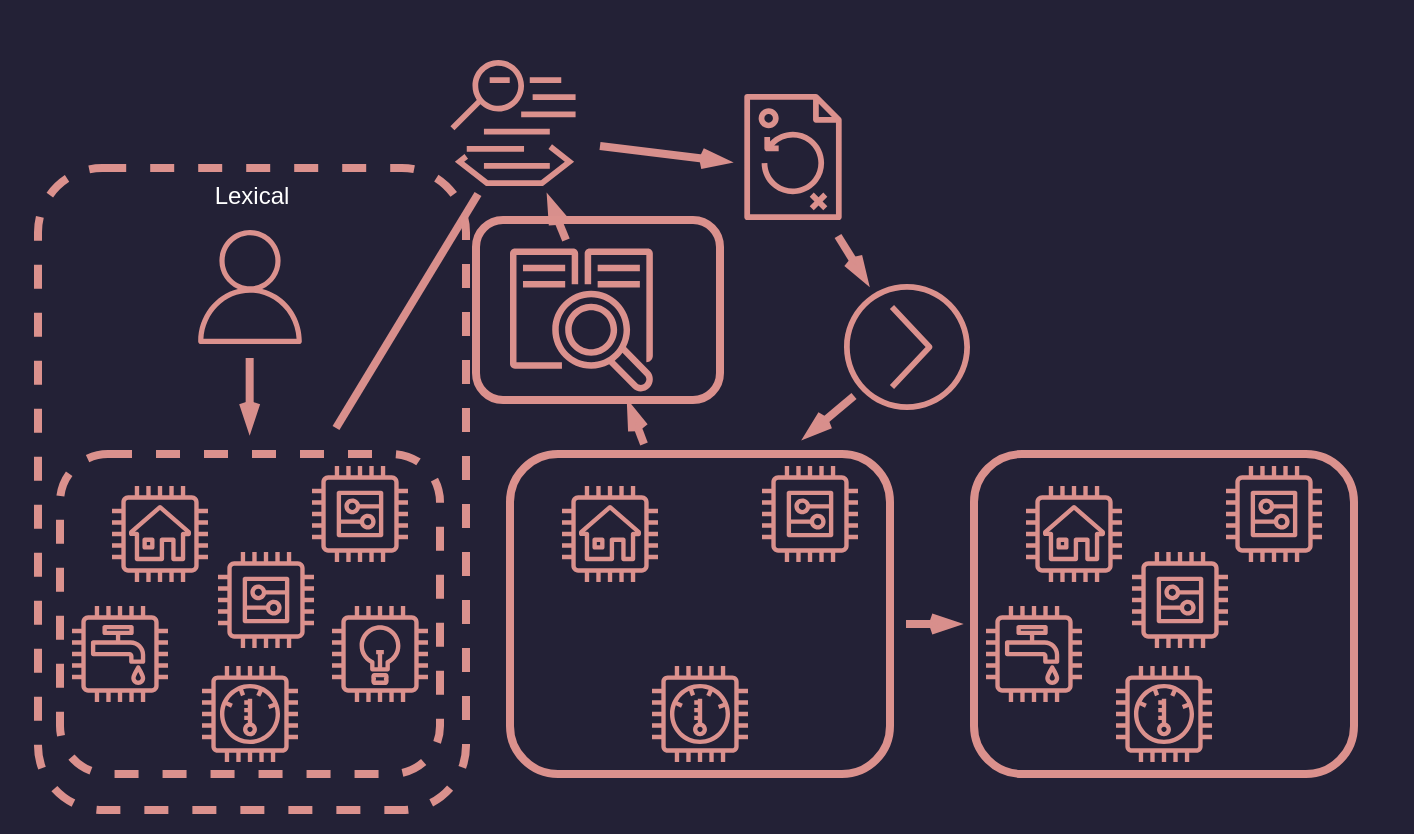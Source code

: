 <mxfile version="22.1.21" type="device">
  <diagram name="Page-1" id="ew7vi9b7o_5ddHdVxSJt">
    <mxGraphModel dx="986" dy="626" grid="0" gridSize="10" guides="1" tooltips="1" connect="1" arrows="1" fold="1" page="1" pageScale="1" pageWidth="850" pageHeight="1100" math="0" shadow="0">
      <root>
        <mxCell id="0" />
        <mxCell id="1" parent="0" />
        <mxCell id="D8u4EcH5o9218SHO7Xat-1" value="" style="group;fillColor=#232136;strokeColor=#232136;strokeWidth=60;container=0;" parent="1" vertex="1" connectable="0">
          <mxGeometry x="91" y="275" width="647" height="357" as="geometry" />
        </mxCell>
        <mxCell id="D8u4EcH5o9218SHO7Xat-2" value="" style="sketch=0;outlineConnect=0;fontColor=#232F3E;gradientColor=none;fillColor=#DB918D;strokeColor=none;dashed=0;verticalLabelPosition=bottom;verticalAlign=top;align=center;html=1;fontSize=12;fontStyle=0;aspect=fixed;pointerEvents=1;shape=mxgraph.aws4.user;container=0;fillStyle=auto;" parent="1" vertex="1">
          <mxGeometry x="157.5" y="360" width="57" height="57" as="geometry" />
        </mxCell>
        <mxCell id="D8u4EcH5o9218SHO7Xat-3" value="" style="endArrow=openThin;html=1;rounded=0;labelBackgroundColor=default;strokeColor=#D88F8C;strokeWidth=4;align=center;verticalAlign=middle;fontFamily=Helvetica;fontSize=11;fontColor=default;shape=connector;endFill=0;" parent="1" edge="1">
          <mxGeometry width="50" height="50" relative="1" as="geometry">
            <mxPoint x="185.83" y="424" as="sourcePoint" />
            <mxPoint x="185.83" y="461" as="targetPoint" />
          </mxGeometry>
        </mxCell>
        <mxCell id="D8u4EcH5o9218SHO7Xat-4" value="" style="endArrow=none;html=1;rounded=0;labelBackgroundColor=default;strokeColor=#D88F8C;strokeWidth=4;align=center;verticalAlign=middle;fontFamily=Helvetica;fontSize=11;fontColor=default;shape=connector;" parent="1" edge="1">
          <mxGeometry width="50" height="50" relative="1" as="geometry">
            <mxPoint x="229" y="459" as="sourcePoint" />
            <mxPoint x="300" y="342" as="targetPoint" />
          </mxGeometry>
        </mxCell>
        <mxCell id="D8u4EcH5o9218SHO7Xat-5" value="" style="sketch=0;outlineConnect=0;fontColor=#232F3E;gradientColor=none;fillColor=#DB918D;strokeColor=#DB918D;dashed=0;verticalLabelPosition=bottom;verticalAlign=top;align=center;html=1;fontSize=12;fontStyle=0;aspect=fixed;pointerEvents=1;shape=mxgraph.aws4.action;fontFamily=Helvetica;container=0;rotation=0;" parent="1" vertex="1">
          <mxGeometry x="483" y="387" width="63" height="63" as="geometry" />
        </mxCell>
        <mxCell id="D8u4EcH5o9218SHO7Xat-6" value="" style="endArrow=openThin;html=1;rounded=0;labelBackgroundColor=default;strokeColor=#D88F8C;strokeWidth=4;align=center;verticalAlign=middle;fontFamily=Helvetica;fontSize=11;fontColor=default;shape=connector;endFill=0;" parent="1" edge="1">
          <mxGeometry width="50" height="50" relative="1" as="geometry">
            <mxPoint x="344" y="365" as="sourcePoint" />
            <mxPoint x="335" y="343" as="targetPoint" />
          </mxGeometry>
        </mxCell>
        <mxCell id="D8u4EcH5o9218SHO7Xat-7" value="" style="sketch=0;outlineConnect=0;fontColor=#232F3E;gradientColor=none;fillColor=#DB918D;strokeColor=none;dashed=0;verticalLabelPosition=bottom;verticalAlign=top;align=center;html=1;fontSize=12;fontStyle=0;aspect=fixed;shape=mxgraph.aws4.application_discovery_service_aws_agentless_collector;rotation=0;container=0;" parent="1" vertex="1">
          <mxGeometry x="316" y="369" width="72" height="72" as="geometry" />
        </mxCell>
        <mxCell id="D8u4EcH5o9218SHO7Xat-8" value="" style="sketch=0;outlineConnect=0;fontColor=#232F3E;gradientColor=none;fillColor=#DB918D;strokeColor=none;dashed=0;verticalLabelPosition=bottom;verticalAlign=top;align=center;html=1;fontSize=12;fontStyle=0;aspect=fixed;shape=mxgraph.aws4.mainframe_modernization_analyzer;rotation=0;container=0;" parent="1" vertex="1">
          <mxGeometry x="286" y="275" width="63" height="63" as="geometry" />
        </mxCell>
        <mxCell id="D8u4EcH5o9218SHO7Xat-9" value="" style="sketch=0;outlineConnect=0;fontColor=#232F3E;gradientColor=none;fillColor=#DB918D;strokeColor=#DB918D;dashed=0;verticalLabelPosition=bottom;verticalAlign=top;align=center;html=1;fontSize=12;fontStyle=0;aspect=fixed;pointerEvents=1;shape=mxgraph.aws4.backup_plan;fontFamily=Helvetica;container=0;rotation=0;" parent="1" vertex="1">
          <mxGeometry x="426" y="292" width="63" height="63" as="geometry" />
        </mxCell>
        <mxCell id="D8u4EcH5o9218SHO7Xat-10" value="" style="endArrow=openThin;html=1;rounded=0;labelBackgroundColor=default;strokeColor=#D88F8C;strokeWidth=4;align=center;verticalAlign=middle;fontFamily=Helvetica;fontSize=11;fontColor=default;shape=connector;endFill=0;" parent="1" edge="1">
          <mxGeometry width="50" height="50" relative="1" as="geometry">
            <mxPoint x="383" y="467" as="sourcePoint" />
            <mxPoint x="375" y="446" as="targetPoint" />
          </mxGeometry>
        </mxCell>
        <mxCell id="D8u4EcH5o9218SHO7Xat-11" value="" style="endArrow=none;html=1;rounded=0;labelBackgroundColor=default;strokeColor=#D88F8C;strokeWidth=4;align=center;verticalAlign=middle;fontFamily=Helvetica;fontSize=11;fontColor=default;shape=connector;endFill=0;startArrow=openThin;startFill=0;" parent="1" edge="1">
          <mxGeometry width="50" height="50" relative="1" as="geometry">
            <mxPoint x="426" y="326" as="sourcePoint" />
            <mxPoint x="361" y="318" as="targetPoint" />
          </mxGeometry>
        </mxCell>
        <mxCell id="D8u4EcH5o9218SHO7Xat-12" value="" style="endArrow=none;html=1;rounded=0;labelBackgroundColor=default;strokeColor=#D88F8C;strokeWidth=4;align=center;verticalAlign=middle;fontFamily=Helvetica;fontSize=11;fontColor=default;shape=connector;startArrow=openThin;startFill=0;" parent="1" source="D8u4EcH5o9218SHO7Xat-5" edge="1">
          <mxGeometry width="50" height="50" relative="1" as="geometry">
            <mxPoint x="514" y="378" as="sourcePoint" />
            <mxPoint x="480" y="363" as="targetPoint" />
          </mxGeometry>
        </mxCell>
        <mxCell id="D8u4EcH5o9218SHO7Xat-13" value="" style="endArrow=openThin;html=1;rounded=0;labelBackgroundColor=default;strokeColor=#D88F8C;strokeWidth=4;align=center;verticalAlign=middle;fontFamily=Helvetica;fontSize=11;fontColor=default;shape=connector;endFill=0;" parent="1" edge="1">
          <mxGeometry width="50" height="50" relative="1" as="geometry">
            <mxPoint x="514" y="557" as="sourcePoint" />
            <mxPoint x="541" y="557" as="targetPoint" />
          </mxGeometry>
        </mxCell>
        <mxCell id="D8u4EcH5o9218SHO7Xat-14" value="" style="endArrow=none;html=1;rounded=0;labelBackgroundColor=default;strokeColor=#D88F8C;strokeWidth=4;align=center;verticalAlign=middle;fontFamily=Helvetica;fontSize=11;fontColor=default;shape=connector;startArrow=openThin;startFill=0;" parent="1" edge="1">
          <mxGeometry width="50" height="50" relative="1" as="geometry">
            <mxPoint x="463" y="464" as="sourcePoint" />
            <mxPoint x="488" y="443" as="targetPoint" />
          </mxGeometry>
        </mxCell>
        <mxCell id="D8u4EcH5o9218SHO7Xat-15" value="" style="group;strokeColor=#DB918D;rounded=1;strokeWidth=4;container=0;" parent="1" vertex="1" connectable="0">
          <mxGeometry x="316" y="472" width="190" height="160" as="geometry" />
        </mxCell>
        <mxCell id="D8u4EcH5o9218SHO7Xat-16" value="" style="sketch=0;outlineConnect=0;fontColor=#232F3E;gradientColor=none;strokeColor=#DB918D;fillColor=none;dashed=0;verticalLabelPosition=bottom;verticalAlign=top;align=center;html=1;fontSize=12;fontStyle=0;aspect=fixed;shape=mxgraph.aws4.resourceIcon;resIcon=mxgraph.aws4.house;fontFamily=Helvetica;container=0;" parent="1" vertex="1">
          <mxGeometry x="336" y="482" width="60" height="60" as="geometry" />
        </mxCell>
        <mxCell id="D8u4EcH5o9218SHO7Xat-17" value="" style="sketch=0;outlineConnect=0;fontColor=#232F3E;gradientColor=none;strokeColor=#DB918D;fillColor=none;dashed=0;verticalLabelPosition=bottom;verticalAlign=top;align=center;html=1;fontSize=12;fontStyle=0;aspect=fixed;shape=mxgraph.aws4.resourceIcon;resIcon=mxgraph.aws4.thermostat;fontFamily=Helvetica;container=0;" parent="1" vertex="1">
          <mxGeometry x="381" y="572" width="60" height="60" as="geometry" />
        </mxCell>
        <mxCell id="D8u4EcH5o9218SHO7Xat-18" value="" style="sketch=0;outlineConnect=0;fontColor=#232F3E;gradientColor=none;strokeColor=#DB918D;fillColor=none;dashed=0;verticalLabelPosition=bottom;verticalAlign=top;align=center;html=1;fontSize=12;fontStyle=0;aspect=fixed;shape=mxgraph.aws4.resourceIcon;resIcon=mxgraph.aws4.generic;fontFamily=Helvetica;container=0;" parent="1" vertex="1">
          <mxGeometry x="436" y="472" width="60" height="60" as="geometry" />
        </mxCell>
        <mxCell id="D8u4EcH5o9218SHO7Xat-19" value="" style="group;strokeColor=#DB918D;rounded=1;strokeWidth=4;container=0;dashed=1;" parent="1" vertex="1" connectable="0">
          <mxGeometry x="91" y="472" width="190" height="160" as="geometry" />
        </mxCell>
        <mxCell id="D8u4EcH5o9218SHO7Xat-20" value="" style="sketch=0;outlineConnect=0;fontColor=#232F3E;gradientColor=none;strokeColor=#DB918D;fillColor=none;dashed=0;verticalLabelPosition=bottom;verticalAlign=top;align=center;html=1;fontSize=12;fontStyle=0;aspect=fixed;shape=mxgraph.aws4.resourceIcon;resIcon=mxgraph.aws4.lightbulb;fontFamily=Helvetica;container=0;" parent="1" vertex="1">
          <mxGeometry x="221" y="542" width="60" height="60" as="geometry" />
        </mxCell>
        <mxCell id="D8u4EcH5o9218SHO7Xat-21" value="" style="sketch=0;outlineConnect=0;fontColor=#232F3E;gradientColor=none;strokeColor=#DB918D;fillColor=none;dashed=0;verticalLabelPosition=bottom;verticalAlign=top;align=center;html=1;fontSize=12;fontStyle=0;aspect=fixed;shape=mxgraph.aws4.resourceIcon;resIcon=mxgraph.aws4.house;fontFamily=Helvetica;container=0;" parent="1" vertex="1">
          <mxGeometry x="111" y="482" width="60" height="60" as="geometry" />
        </mxCell>
        <mxCell id="D8u4EcH5o9218SHO7Xat-22" value="" style="sketch=0;outlineConnect=0;fontColor=#232F3E;gradientColor=none;strokeColor=#DB918D;fillColor=none;dashed=0;verticalLabelPosition=bottom;verticalAlign=top;align=center;html=1;fontSize=12;fontStyle=0;aspect=fixed;shape=mxgraph.aws4.resourceIcon;resIcon=mxgraph.aws4.thermostat;fontFamily=Helvetica;container=0;" parent="1" vertex="1">
          <mxGeometry x="156" y="572" width="60" height="60" as="geometry" />
        </mxCell>
        <mxCell id="D8u4EcH5o9218SHO7Xat-23" value="" style="sketch=0;outlineConnect=0;fontColor=#232F3E;gradientColor=none;strokeColor=#DB918D;fillColor=none;dashed=0;verticalLabelPosition=bottom;verticalAlign=top;align=center;html=1;fontSize=12;fontStyle=0;aspect=fixed;shape=mxgraph.aws4.resourceIcon;resIcon=mxgraph.aws4.generic;fontFamily=Helvetica;container=0;" parent="1" vertex="1">
          <mxGeometry x="211" y="472" width="60" height="60" as="geometry" />
        </mxCell>
        <mxCell id="D8u4EcH5o9218SHO7Xat-24" value="" style="sketch=0;outlineConnect=0;fontColor=#232F3E;gradientColor=none;strokeColor=#DB918D;fillColor=none;dashed=0;verticalLabelPosition=bottom;verticalAlign=top;align=center;html=1;fontSize=12;fontStyle=0;aspect=fixed;shape=mxgraph.aws4.resourceIcon;resIcon=mxgraph.aws4.utility;fontFamily=Helvetica;container=0;" parent="1" vertex="1">
          <mxGeometry x="91" y="542" width="60" height="60" as="geometry" />
        </mxCell>
        <mxCell id="D8u4EcH5o9218SHO7Xat-25" value="" style="sketch=0;outlineConnect=0;fontColor=#232F3E;gradientColor=none;strokeColor=#DB918D;fillColor=none;dashed=0;verticalLabelPosition=bottom;verticalAlign=top;align=center;html=1;fontSize=12;fontStyle=0;aspect=fixed;shape=mxgraph.aws4.resourceIcon;resIcon=mxgraph.aws4.generic;fontFamily=Helvetica;container=0;" parent="1" vertex="1">
          <mxGeometry x="164" y="515" width="60" height="60" as="geometry" />
        </mxCell>
        <mxCell id="D8u4EcH5o9218SHO7Xat-26" value="" style="group;strokeColor=#DB918D;rounded=1;strokeWidth=4;container=0;" parent="1" vertex="1" connectable="0">
          <mxGeometry x="548" y="472" width="190" height="160" as="geometry" />
        </mxCell>
        <mxCell id="D8u4EcH5o9218SHO7Xat-27" value="" style="sketch=0;outlineConnect=0;fontColor=#232F3E;gradientColor=none;strokeColor=#DB918D;fillColor=none;dashed=0;verticalLabelPosition=bottom;verticalAlign=top;align=center;html=1;fontSize=12;fontStyle=0;aspect=fixed;shape=mxgraph.aws4.resourceIcon;resIcon=mxgraph.aws4.house;fontFamily=Helvetica;container=0;" parent="1" vertex="1">
          <mxGeometry x="568" y="482" width="60" height="60" as="geometry" />
        </mxCell>
        <mxCell id="D8u4EcH5o9218SHO7Xat-28" value="" style="sketch=0;outlineConnect=0;fontColor=#232F3E;gradientColor=none;strokeColor=#DB918D;fillColor=none;dashed=0;verticalLabelPosition=bottom;verticalAlign=top;align=center;html=1;fontSize=12;fontStyle=0;aspect=fixed;shape=mxgraph.aws4.resourceIcon;resIcon=mxgraph.aws4.thermostat;fontFamily=Helvetica;container=0;" parent="1" vertex="1">
          <mxGeometry x="613" y="572" width="60" height="60" as="geometry" />
        </mxCell>
        <mxCell id="D8u4EcH5o9218SHO7Xat-29" value="" style="sketch=0;outlineConnect=0;fontColor=#232F3E;gradientColor=none;strokeColor=#DB918D;fillColor=none;dashed=0;verticalLabelPosition=bottom;verticalAlign=top;align=center;html=1;fontSize=12;fontStyle=0;aspect=fixed;shape=mxgraph.aws4.resourceIcon;resIcon=mxgraph.aws4.generic;fontFamily=Helvetica;container=0;" parent="1" vertex="1">
          <mxGeometry x="668" y="472" width="60" height="60" as="geometry" />
        </mxCell>
        <mxCell id="D8u4EcH5o9218SHO7Xat-30" value="" style="sketch=0;outlineConnect=0;fontColor=#232F3E;gradientColor=none;strokeColor=#DB918D;fillColor=none;dashed=0;verticalLabelPosition=bottom;verticalAlign=top;align=center;html=1;fontSize=12;fontStyle=0;aspect=fixed;shape=mxgraph.aws4.resourceIcon;resIcon=mxgraph.aws4.utility;fontFamily=Helvetica;container=0;" parent="1" vertex="1">
          <mxGeometry x="548" y="542" width="60" height="60" as="geometry" />
        </mxCell>
        <mxCell id="D8u4EcH5o9218SHO7Xat-31" value="" style="sketch=0;outlineConnect=0;fontColor=#232F3E;gradientColor=none;strokeColor=#DB918D;fillColor=none;dashed=0;verticalLabelPosition=bottom;verticalAlign=top;align=center;html=1;fontSize=12;fontStyle=0;aspect=fixed;shape=mxgraph.aws4.resourceIcon;resIcon=mxgraph.aws4.generic;fontFamily=Helvetica;container=0;" parent="1" vertex="1">
          <mxGeometry x="621" y="515" width="60" height="60" as="geometry" />
        </mxCell>
        <mxCell id="D8u4EcH5o9218SHO7Xat-32" value="Lexical" style="rounded=1;whiteSpace=wrap;html=1;fontFamily=Helvetica;fontSize=12;fontColor=#FFFFFF;fillColor=none;strokeWidth=4;strokeColor=#DB918D;verticalAlign=top;dashed=1;" parent="1" vertex="1">
          <mxGeometry x="80" y="329" width="214" height="321" as="geometry" />
        </mxCell>
        <mxCell id="erhcOJaxjRZR7KmQTG6N-1" value="" style="rounded=1;whiteSpace=wrap;html=1;strokeColor=#DB918D;strokeWidth=4;align=center;verticalAlign=middle;fontFamily=Helvetica;fontSize=12;fontColor=#666666;fillColor=none;" vertex="1" parent="1">
          <mxGeometry x="299" y="355" width="122" height="90" as="geometry" />
        </mxCell>
      </root>
    </mxGraphModel>
  </diagram>
</mxfile>
